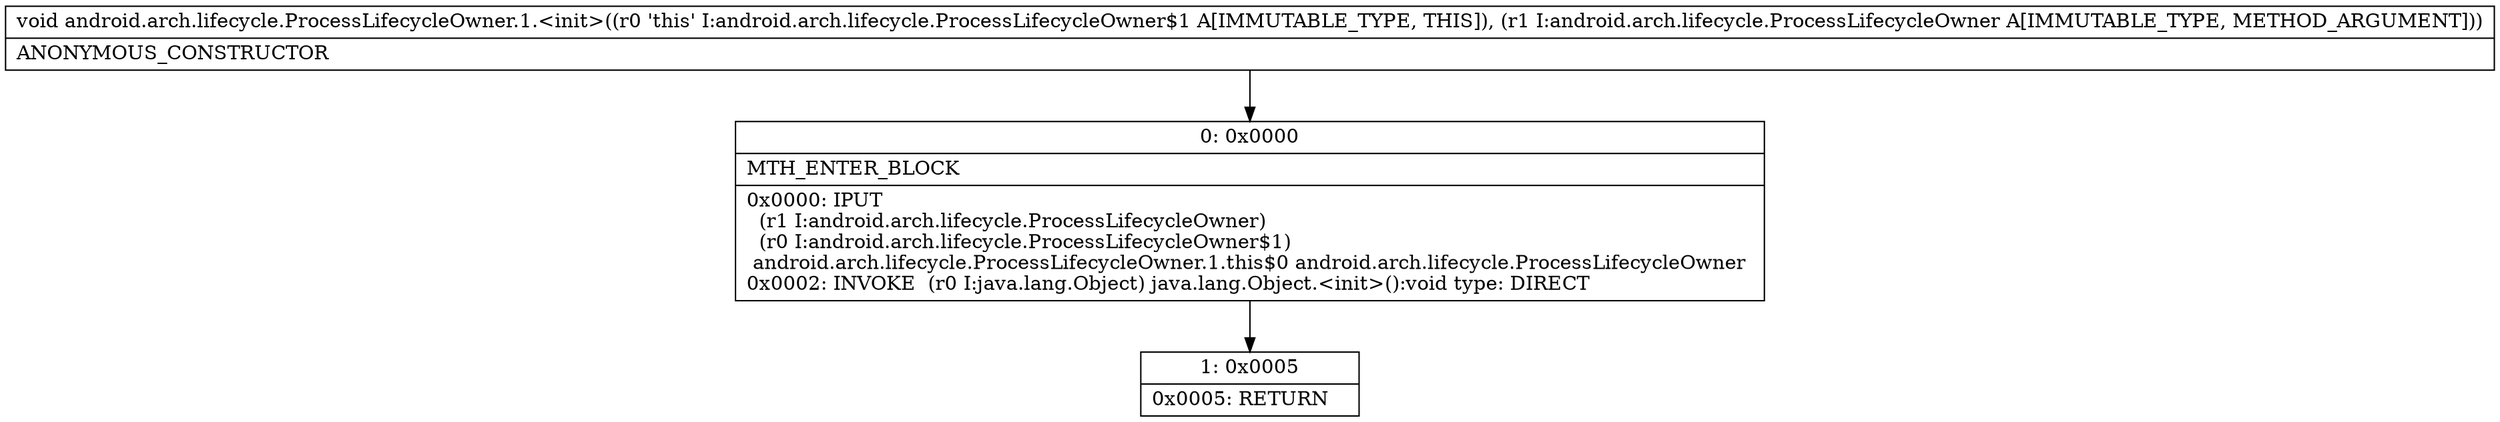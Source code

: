 digraph "CFG forandroid.arch.lifecycle.ProcessLifecycleOwner.1.\<init\>(Landroid\/arch\/lifecycle\/ProcessLifecycleOwner;)V" {
Node_0 [shape=record,label="{0\:\ 0x0000|MTH_ENTER_BLOCK\l|0x0000: IPUT  \l  (r1 I:android.arch.lifecycle.ProcessLifecycleOwner)\l  (r0 I:android.arch.lifecycle.ProcessLifecycleOwner$1)\l android.arch.lifecycle.ProcessLifecycleOwner.1.this$0 android.arch.lifecycle.ProcessLifecycleOwner \l0x0002: INVOKE  (r0 I:java.lang.Object) java.lang.Object.\<init\>():void type: DIRECT \l}"];
Node_1 [shape=record,label="{1\:\ 0x0005|0x0005: RETURN   \l}"];
MethodNode[shape=record,label="{void android.arch.lifecycle.ProcessLifecycleOwner.1.\<init\>((r0 'this' I:android.arch.lifecycle.ProcessLifecycleOwner$1 A[IMMUTABLE_TYPE, THIS]), (r1 I:android.arch.lifecycle.ProcessLifecycleOwner A[IMMUTABLE_TYPE, METHOD_ARGUMENT]))  | ANONYMOUS_CONSTRUCTOR\l}"];
MethodNode -> Node_0;
Node_0 -> Node_1;
}

